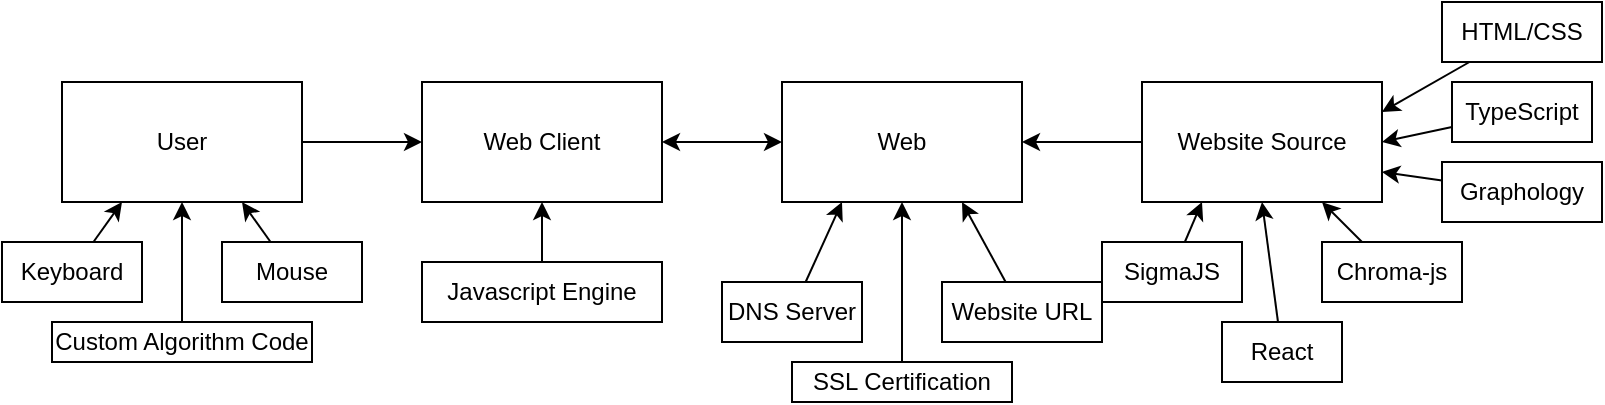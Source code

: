 <mxfile>
    <diagram id="RC-C_cu53hYGF2CTFrgn" name="Page-1">
        <mxGraphModel dx="574" dy="568" grid="1" gridSize="10" guides="1" tooltips="1" connect="1" arrows="1" fold="1" page="1" pageScale="1" pageWidth="850" pageHeight="1100" math="0" shadow="0">
            <root>
                <mxCell id="0"/>
                <mxCell id="1" parent="0"/>
                <mxCell id="6" value="" style="edgeStyle=none;html=1;" edge="1" parent="1" source="2" target="3">
                    <mxGeometry relative="1" as="geometry"/>
                </mxCell>
                <mxCell id="2" value="User" style="whiteSpace=wrap;html=1;" vertex="1" parent="1">
                    <mxGeometry x="60" y="120" width="120" height="60" as="geometry"/>
                </mxCell>
                <mxCell id="7" value="" style="edgeStyle=none;html=1;startArrow=classic;startFill=1;" edge="1" parent="1" source="3" target="4">
                    <mxGeometry relative="1" as="geometry"/>
                </mxCell>
                <mxCell id="3" value="Web Client" style="whiteSpace=wrap;html=1;" vertex="1" parent="1">
                    <mxGeometry x="240" y="120" width="120" height="60" as="geometry"/>
                </mxCell>
                <mxCell id="4" value="Web" style="whiteSpace=wrap;html=1;" vertex="1" parent="1">
                    <mxGeometry x="420" y="120" width="120" height="60" as="geometry"/>
                </mxCell>
                <mxCell id="8" value="" style="edgeStyle=none;html=1;" edge="1" parent="1" source="5" target="4">
                    <mxGeometry relative="1" as="geometry"/>
                </mxCell>
                <mxCell id="5" value="Website Source" style="whiteSpace=wrap;html=1;" vertex="1" parent="1">
                    <mxGeometry x="600" y="120" width="120" height="60" as="geometry"/>
                </mxCell>
                <mxCell id="10" value="" style="edgeStyle=none;html=1;entryX=0.25;entryY=1;entryDx=0;entryDy=0;" edge="1" parent="1" source="9" target="2">
                    <mxGeometry relative="1" as="geometry"/>
                </mxCell>
                <mxCell id="9" value="Keyboard" style="whiteSpace=wrap;html=1;" vertex="1" parent="1">
                    <mxGeometry x="30" y="200" width="70" height="30" as="geometry"/>
                </mxCell>
                <mxCell id="12" style="edgeStyle=none;html=1;entryX=0.75;entryY=1;entryDx=0;entryDy=0;" edge="1" parent="1" source="11" target="2">
                    <mxGeometry relative="1" as="geometry"/>
                </mxCell>
                <mxCell id="11" value="Mouse" style="whiteSpace=wrap;html=1;" vertex="1" parent="1">
                    <mxGeometry x="140" y="200" width="70" height="30" as="geometry"/>
                </mxCell>
                <mxCell id="14" value="" style="edgeStyle=none;html=1;entryX=0.5;entryY=1;entryDx=0;entryDy=0;" edge="1" parent="1" source="13" target="2">
                    <mxGeometry relative="1" as="geometry"/>
                </mxCell>
                <mxCell id="13" value="Custom Algorithm Code" style="whiteSpace=wrap;html=1;" vertex="1" parent="1">
                    <mxGeometry x="55" y="240" width="130" height="20" as="geometry"/>
                </mxCell>
                <mxCell id="16" value="" style="edgeStyle=none;html=1;" edge="1" parent="1" source="15" target="3">
                    <mxGeometry relative="1" as="geometry"/>
                </mxCell>
                <mxCell id="15" value="Javascript Engine" style="whiteSpace=wrap;html=1;" vertex="1" parent="1">
                    <mxGeometry x="240" y="210" width="120" height="30" as="geometry"/>
                </mxCell>
                <mxCell id="18" style="edgeStyle=none;html=1;entryX=0.5;entryY=1;entryDx=0;entryDy=0;" edge="1" parent="1" source="17" target="4">
                    <mxGeometry relative="1" as="geometry"/>
                </mxCell>
                <mxCell id="17" value="SSL Certification" style="whiteSpace=wrap;html=1;" vertex="1" parent="1">
                    <mxGeometry x="425" y="260" width="110" height="20" as="geometry"/>
                </mxCell>
                <mxCell id="20" style="edgeStyle=none;html=1;entryX=0.75;entryY=1;entryDx=0;entryDy=0;" edge="1" parent="1" source="19" target="4">
                    <mxGeometry relative="1" as="geometry"/>
                </mxCell>
                <mxCell id="19" value="Website URL" style="whiteSpace=wrap;html=1;" vertex="1" parent="1">
                    <mxGeometry x="500" y="220" width="80" height="30" as="geometry"/>
                </mxCell>
                <mxCell id="22" style="edgeStyle=none;html=1;" edge="1" parent="1" source="21">
                    <mxGeometry relative="1" as="geometry">
                        <mxPoint x="450" y="180" as="targetPoint"/>
                    </mxGeometry>
                </mxCell>
                <mxCell id="21" value="DNS Server" style="whiteSpace=wrap;html=1;" vertex="1" parent="1">
                    <mxGeometry x="390" y="220" width="70" height="30" as="geometry"/>
                </mxCell>
                <mxCell id="24" style="edgeStyle=none;html=1;entryX=0.25;entryY=1;entryDx=0;entryDy=0;" edge="1" parent="1" source="23" target="5">
                    <mxGeometry relative="1" as="geometry"/>
                </mxCell>
                <mxCell id="23" value="SigmaJS" style="whiteSpace=wrap;html=1;" vertex="1" parent="1">
                    <mxGeometry x="580" y="200" width="70" height="30" as="geometry"/>
                </mxCell>
                <mxCell id="26" style="edgeStyle=none;html=1;entryX=0.5;entryY=1;entryDx=0;entryDy=0;" edge="1" parent="1" source="25" target="5">
                    <mxGeometry relative="1" as="geometry"/>
                </mxCell>
                <mxCell id="25" value="React" style="whiteSpace=wrap;html=1;" vertex="1" parent="1">
                    <mxGeometry x="640" y="240" width="60" height="30" as="geometry"/>
                </mxCell>
                <mxCell id="28" style="edgeStyle=none;html=1;entryX=0.75;entryY=1;entryDx=0;entryDy=0;" edge="1" parent="1" source="27" target="5">
                    <mxGeometry relative="1" as="geometry"/>
                </mxCell>
                <mxCell id="27" value="Chroma-js" style="whiteSpace=wrap;html=1;" vertex="1" parent="1">
                    <mxGeometry x="690" y="200" width="70" height="30" as="geometry"/>
                </mxCell>
                <mxCell id="30" style="edgeStyle=none;html=1;entryX=1;entryY=0.75;entryDx=0;entryDy=0;" edge="1" parent="1" source="29" target="5">
                    <mxGeometry relative="1" as="geometry"/>
                </mxCell>
                <mxCell id="29" value="Graphology" style="whiteSpace=wrap;html=1;" vertex="1" parent="1">
                    <mxGeometry x="750" y="160" width="80" height="30" as="geometry"/>
                </mxCell>
                <mxCell id="33" style="edgeStyle=none;html=1;entryX=1;entryY=0.5;entryDx=0;entryDy=0;" edge="1" parent="1" source="32" target="5">
                    <mxGeometry relative="1" as="geometry"/>
                </mxCell>
                <mxCell id="32" value="TypeScript" style="whiteSpace=wrap;html=1;" vertex="1" parent="1">
                    <mxGeometry x="755" y="120" width="70" height="30" as="geometry"/>
                </mxCell>
                <mxCell id="35" style="edgeStyle=none;html=1;entryX=1;entryY=0.25;entryDx=0;entryDy=0;" edge="1" parent="1" source="34" target="5">
                    <mxGeometry relative="1" as="geometry"/>
                </mxCell>
                <mxCell id="34" value="HTML/CSS" style="whiteSpace=wrap;html=1;" vertex="1" parent="1">
                    <mxGeometry x="750" y="80" width="80" height="30" as="geometry"/>
                </mxCell>
            </root>
        </mxGraphModel>
    </diagram>
</mxfile>